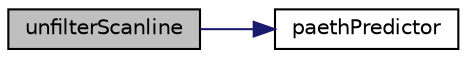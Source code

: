 digraph "unfilterScanline"
{
 // LATEX_PDF_SIZE
  edge [fontname="Helvetica",fontsize="10",labelfontname="Helvetica",labelfontsize="10"];
  node [fontname="Helvetica",fontsize="10",shape=record];
  rankdir="LR";
  Node1 [label="unfilterScanline",height=0.2,width=0.4,color="black", fillcolor="grey75", style="filled", fontcolor="black",tooltip=" "];
  Node1 -> Node2 [color="midnightblue",fontsize="10",style="solid",fontname="Helvetica"];
  Node2 [label="paethPredictor",height=0.2,width=0.4,color="black", fillcolor="white", style="filled",URL="$lodepng_8cpp.html#ae45bdc7316a77f4271d818559b251027",tooltip=" "];
}

